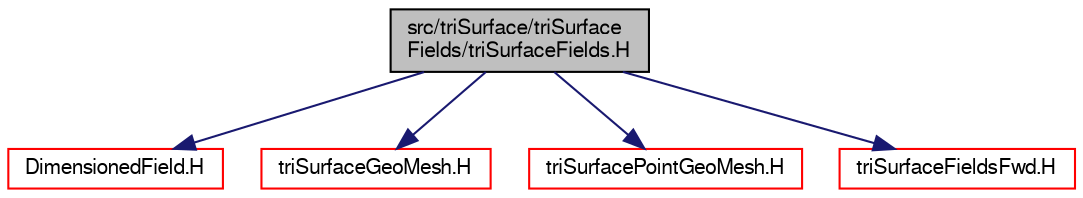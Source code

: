 digraph "src/triSurface/triSurfaceFields/triSurfaceFields.H"
{
  bgcolor="transparent";
  edge [fontname="FreeSans",fontsize="10",labelfontname="FreeSans",labelfontsize="10"];
  node [fontname="FreeSans",fontsize="10",shape=record];
  Node0 [label="src/triSurface/triSurface\lFields/triSurfaceFields.H",height=0.2,width=0.4,color="black", fillcolor="grey75", style="filled", fontcolor="black"];
  Node0 -> Node1 [color="midnightblue",fontsize="10",style="solid",fontname="FreeSans"];
  Node1 [label="DimensionedField.H",height=0.2,width=0.4,color="red",URL="$a09410.html"];
  Node0 -> Node112 [color="midnightblue",fontsize="10",style="solid",fontname="FreeSans"];
  Node112 [label="triSurfaceGeoMesh.H",height=0.2,width=0.4,color="red",URL="$a17039.html"];
  Node0 -> Node200 [color="midnightblue",fontsize="10",style="solid",fontname="FreeSans"];
  Node200 [label="triSurfacePointGeoMesh.H",height=0.2,width=0.4,color="red",URL="$a17042.html"];
  Node0 -> Node201 [color="midnightblue",fontsize="10",style="solid",fontname="FreeSans"];
  Node201 [label="triSurfaceFieldsFwd.H",height=0.2,width=0.4,color="red",URL="$a17036.html"];
}
